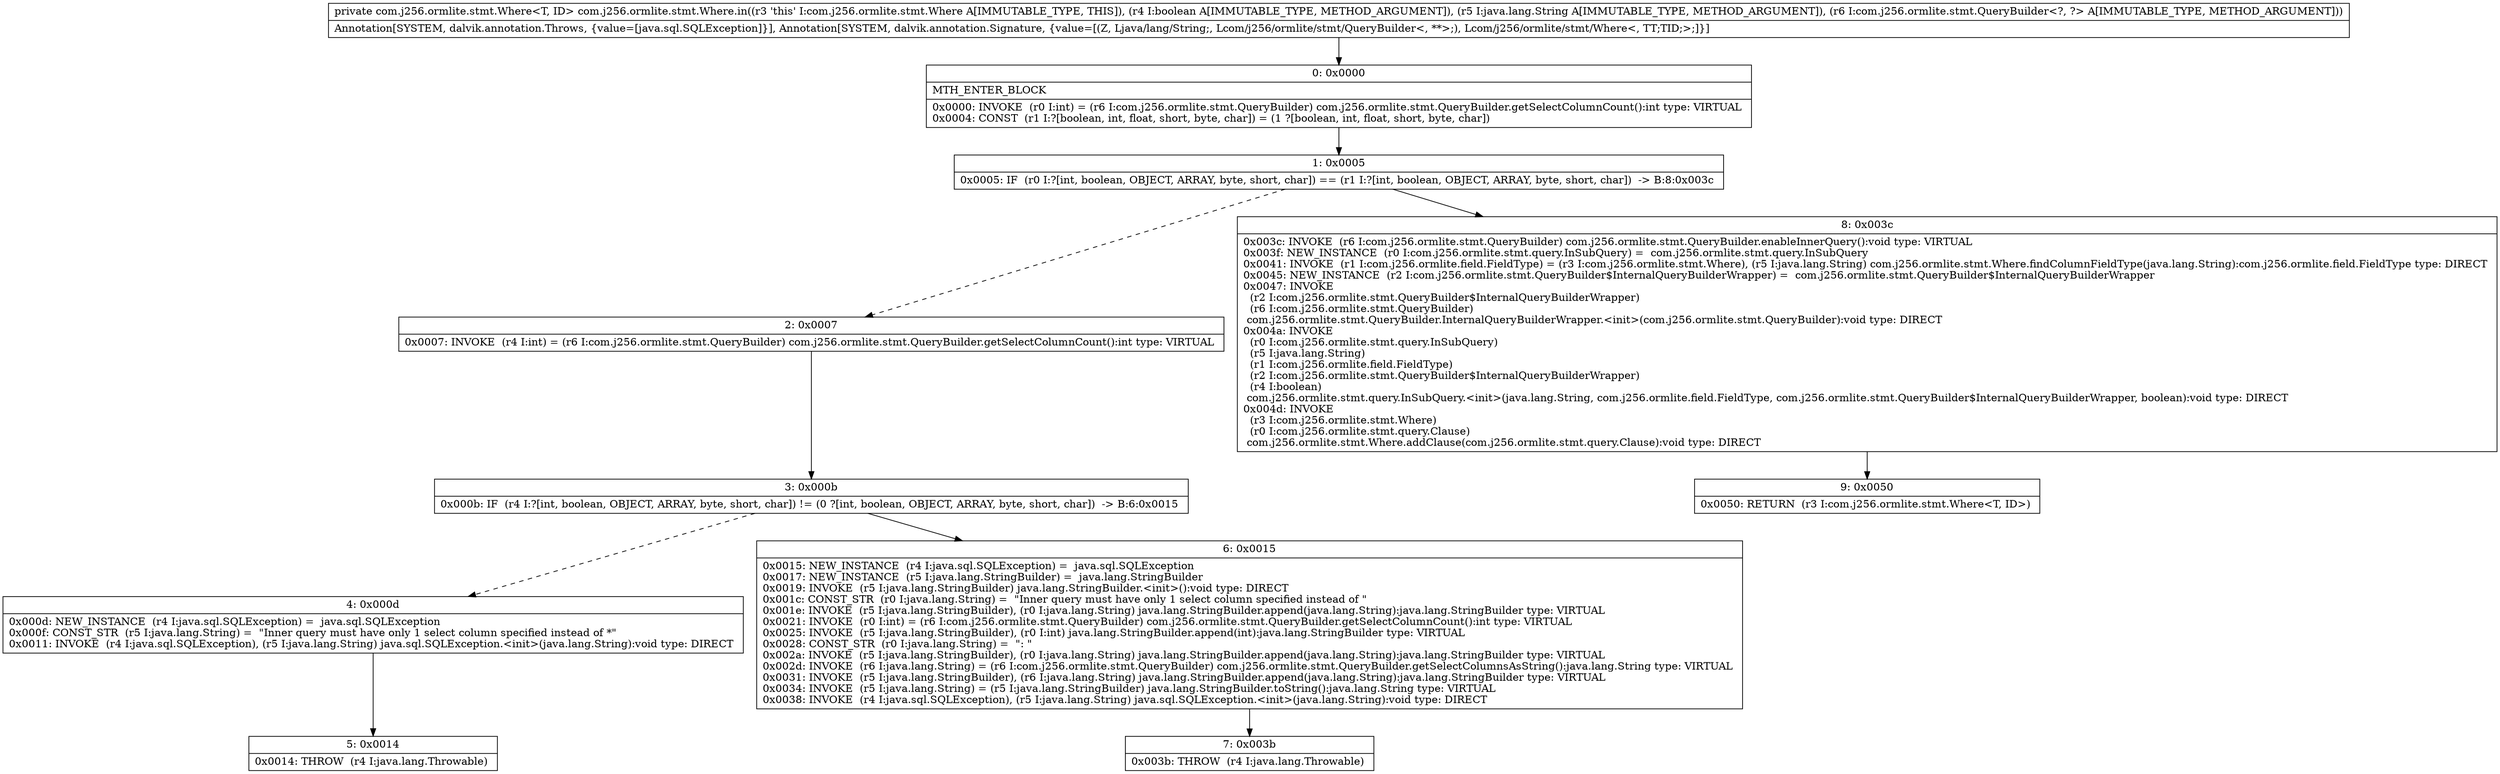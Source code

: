 digraph "CFG forcom.j256.ormlite.stmt.Where.in(ZLjava\/lang\/String;Lcom\/j256\/ormlite\/stmt\/QueryBuilder;)Lcom\/j256\/ormlite\/stmt\/Where;" {
Node_0 [shape=record,label="{0\:\ 0x0000|MTH_ENTER_BLOCK\l|0x0000: INVOKE  (r0 I:int) = (r6 I:com.j256.ormlite.stmt.QueryBuilder) com.j256.ormlite.stmt.QueryBuilder.getSelectColumnCount():int type: VIRTUAL \l0x0004: CONST  (r1 I:?[boolean, int, float, short, byte, char]) = (1 ?[boolean, int, float, short, byte, char]) \l}"];
Node_1 [shape=record,label="{1\:\ 0x0005|0x0005: IF  (r0 I:?[int, boolean, OBJECT, ARRAY, byte, short, char]) == (r1 I:?[int, boolean, OBJECT, ARRAY, byte, short, char])  \-\> B:8:0x003c \l}"];
Node_2 [shape=record,label="{2\:\ 0x0007|0x0007: INVOKE  (r4 I:int) = (r6 I:com.j256.ormlite.stmt.QueryBuilder) com.j256.ormlite.stmt.QueryBuilder.getSelectColumnCount():int type: VIRTUAL \l}"];
Node_3 [shape=record,label="{3\:\ 0x000b|0x000b: IF  (r4 I:?[int, boolean, OBJECT, ARRAY, byte, short, char]) != (0 ?[int, boolean, OBJECT, ARRAY, byte, short, char])  \-\> B:6:0x0015 \l}"];
Node_4 [shape=record,label="{4\:\ 0x000d|0x000d: NEW_INSTANCE  (r4 I:java.sql.SQLException) =  java.sql.SQLException \l0x000f: CONST_STR  (r5 I:java.lang.String) =  \"Inner query must have only 1 select column specified instead of *\" \l0x0011: INVOKE  (r4 I:java.sql.SQLException), (r5 I:java.lang.String) java.sql.SQLException.\<init\>(java.lang.String):void type: DIRECT \l}"];
Node_5 [shape=record,label="{5\:\ 0x0014|0x0014: THROW  (r4 I:java.lang.Throwable) \l}"];
Node_6 [shape=record,label="{6\:\ 0x0015|0x0015: NEW_INSTANCE  (r4 I:java.sql.SQLException) =  java.sql.SQLException \l0x0017: NEW_INSTANCE  (r5 I:java.lang.StringBuilder) =  java.lang.StringBuilder \l0x0019: INVOKE  (r5 I:java.lang.StringBuilder) java.lang.StringBuilder.\<init\>():void type: DIRECT \l0x001c: CONST_STR  (r0 I:java.lang.String) =  \"Inner query must have only 1 select column specified instead of \" \l0x001e: INVOKE  (r5 I:java.lang.StringBuilder), (r0 I:java.lang.String) java.lang.StringBuilder.append(java.lang.String):java.lang.StringBuilder type: VIRTUAL \l0x0021: INVOKE  (r0 I:int) = (r6 I:com.j256.ormlite.stmt.QueryBuilder) com.j256.ormlite.stmt.QueryBuilder.getSelectColumnCount():int type: VIRTUAL \l0x0025: INVOKE  (r5 I:java.lang.StringBuilder), (r0 I:int) java.lang.StringBuilder.append(int):java.lang.StringBuilder type: VIRTUAL \l0x0028: CONST_STR  (r0 I:java.lang.String) =  \": \" \l0x002a: INVOKE  (r5 I:java.lang.StringBuilder), (r0 I:java.lang.String) java.lang.StringBuilder.append(java.lang.String):java.lang.StringBuilder type: VIRTUAL \l0x002d: INVOKE  (r6 I:java.lang.String) = (r6 I:com.j256.ormlite.stmt.QueryBuilder) com.j256.ormlite.stmt.QueryBuilder.getSelectColumnsAsString():java.lang.String type: VIRTUAL \l0x0031: INVOKE  (r5 I:java.lang.StringBuilder), (r6 I:java.lang.String) java.lang.StringBuilder.append(java.lang.String):java.lang.StringBuilder type: VIRTUAL \l0x0034: INVOKE  (r5 I:java.lang.String) = (r5 I:java.lang.StringBuilder) java.lang.StringBuilder.toString():java.lang.String type: VIRTUAL \l0x0038: INVOKE  (r4 I:java.sql.SQLException), (r5 I:java.lang.String) java.sql.SQLException.\<init\>(java.lang.String):void type: DIRECT \l}"];
Node_7 [shape=record,label="{7\:\ 0x003b|0x003b: THROW  (r4 I:java.lang.Throwable) \l}"];
Node_8 [shape=record,label="{8\:\ 0x003c|0x003c: INVOKE  (r6 I:com.j256.ormlite.stmt.QueryBuilder) com.j256.ormlite.stmt.QueryBuilder.enableInnerQuery():void type: VIRTUAL \l0x003f: NEW_INSTANCE  (r0 I:com.j256.ormlite.stmt.query.InSubQuery) =  com.j256.ormlite.stmt.query.InSubQuery \l0x0041: INVOKE  (r1 I:com.j256.ormlite.field.FieldType) = (r3 I:com.j256.ormlite.stmt.Where), (r5 I:java.lang.String) com.j256.ormlite.stmt.Where.findColumnFieldType(java.lang.String):com.j256.ormlite.field.FieldType type: DIRECT \l0x0045: NEW_INSTANCE  (r2 I:com.j256.ormlite.stmt.QueryBuilder$InternalQueryBuilderWrapper) =  com.j256.ormlite.stmt.QueryBuilder$InternalQueryBuilderWrapper \l0x0047: INVOKE  \l  (r2 I:com.j256.ormlite.stmt.QueryBuilder$InternalQueryBuilderWrapper)\l  (r6 I:com.j256.ormlite.stmt.QueryBuilder)\l com.j256.ormlite.stmt.QueryBuilder.InternalQueryBuilderWrapper.\<init\>(com.j256.ormlite.stmt.QueryBuilder):void type: DIRECT \l0x004a: INVOKE  \l  (r0 I:com.j256.ormlite.stmt.query.InSubQuery)\l  (r5 I:java.lang.String)\l  (r1 I:com.j256.ormlite.field.FieldType)\l  (r2 I:com.j256.ormlite.stmt.QueryBuilder$InternalQueryBuilderWrapper)\l  (r4 I:boolean)\l com.j256.ormlite.stmt.query.InSubQuery.\<init\>(java.lang.String, com.j256.ormlite.field.FieldType, com.j256.ormlite.stmt.QueryBuilder$InternalQueryBuilderWrapper, boolean):void type: DIRECT \l0x004d: INVOKE  \l  (r3 I:com.j256.ormlite.stmt.Where)\l  (r0 I:com.j256.ormlite.stmt.query.Clause)\l com.j256.ormlite.stmt.Where.addClause(com.j256.ormlite.stmt.query.Clause):void type: DIRECT \l}"];
Node_9 [shape=record,label="{9\:\ 0x0050|0x0050: RETURN  (r3 I:com.j256.ormlite.stmt.Where\<T, ID\>) \l}"];
MethodNode[shape=record,label="{private com.j256.ormlite.stmt.Where\<T, ID\> com.j256.ormlite.stmt.Where.in((r3 'this' I:com.j256.ormlite.stmt.Where A[IMMUTABLE_TYPE, THIS]), (r4 I:boolean A[IMMUTABLE_TYPE, METHOD_ARGUMENT]), (r5 I:java.lang.String A[IMMUTABLE_TYPE, METHOD_ARGUMENT]), (r6 I:com.j256.ormlite.stmt.QueryBuilder\<?, ?\> A[IMMUTABLE_TYPE, METHOD_ARGUMENT]))  | Annotation[SYSTEM, dalvik.annotation.Throws, \{value=[java.sql.SQLException]\}], Annotation[SYSTEM, dalvik.annotation.Signature, \{value=[(Z, Ljava\/lang\/String;, Lcom\/j256\/ormlite\/stmt\/QueryBuilder\<, **\>;), Lcom\/j256\/ormlite\/stmt\/Where\<, TT;TID;\>;]\}]\l}"];
MethodNode -> Node_0;
Node_0 -> Node_1;
Node_1 -> Node_2[style=dashed];
Node_1 -> Node_8;
Node_2 -> Node_3;
Node_3 -> Node_4[style=dashed];
Node_3 -> Node_6;
Node_4 -> Node_5;
Node_6 -> Node_7;
Node_8 -> Node_9;
}

